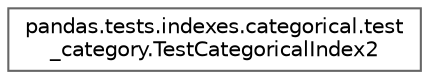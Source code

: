 digraph "Graphical Class Hierarchy"
{
 // LATEX_PDF_SIZE
  bgcolor="transparent";
  edge [fontname=Helvetica,fontsize=10,labelfontname=Helvetica,labelfontsize=10];
  node [fontname=Helvetica,fontsize=10,shape=box,height=0.2,width=0.4];
  rankdir="LR";
  Node0 [id="Node000000",label="pandas.tests.indexes.categorical.test\l_category.TestCategoricalIndex2",height=0.2,width=0.4,color="grey40", fillcolor="white", style="filled",URL="$df/de1/classpandas_1_1tests_1_1indexes_1_1categorical_1_1test__category_1_1TestCategoricalIndex2.html",tooltip=" "];
}
